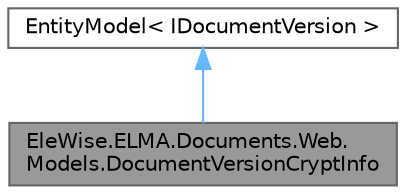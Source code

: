 digraph "EleWise.ELMA.Documents.Web.Models.DocumentVersionCryptInfo"
{
 // LATEX_PDF_SIZE
  bgcolor="transparent";
  edge [fontname=Helvetica,fontsize=10,labelfontname=Helvetica,labelfontsize=10];
  node [fontname=Helvetica,fontsize=10,shape=box,height=0.2,width=0.4];
  Node1 [id="Node000001",label="EleWise.ELMA.Documents.Web.\lModels.DocumentVersionCryptInfo",height=0.2,width=0.4,color="gray40", fillcolor="grey60", style="filled", fontcolor="black",tooltip="Модель данных для проверки пароля шифрования версии документа"];
  Node2 -> Node1 [id="edge1_Node000001_Node000002",dir="back",color="steelblue1",style="solid",tooltip=" "];
  Node2 [id="Node000002",label="EntityModel\< IDocumentVersion \>",height=0.2,width=0.4,color="gray40", fillcolor="white", style="filled",tooltip=" "];
}
